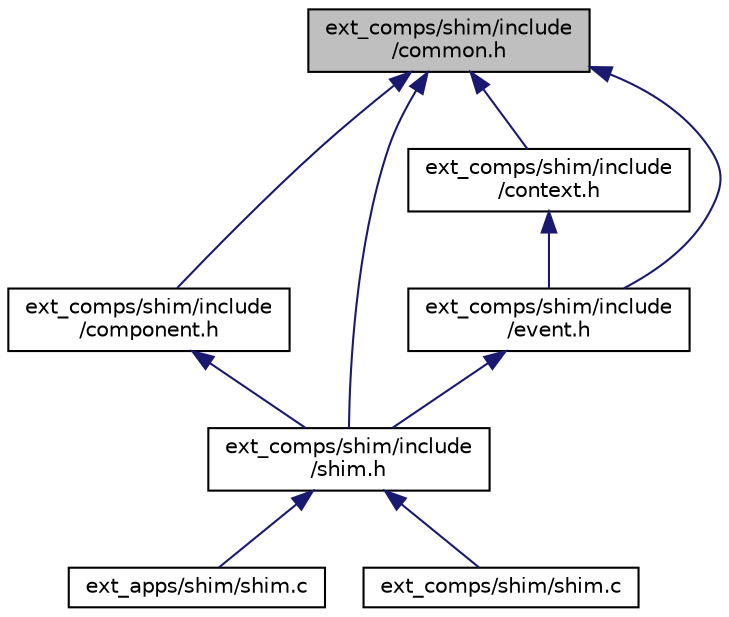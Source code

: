 digraph "ext_comps/shim/include/common.h"
{
  edge [fontname="Helvetica",fontsize="10",labelfontname="Helvetica",labelfontsize="10"];
  node [fontname="Helvetica",fontsize="10",shape=record];
  Node21 [label="ext_comps/shim/include\l/common.h",height=0.2,width=0.4,color="black", fillcolor="grey75", style="filled", fontcolor="black"];
  Node21 -> Node22 [dir="back",color="midnightblue",fontsize="10",style="solid",fontname="Helvetica"];
  Node22 [label="ext_comps/shim/include\l/component.h",height=0.2,width=0.4,color="black", fillcolor="white", style="filled",URL="$ext__comps_2shim_2include_2component_8h.html"];
  Node22 -> Node23 [dir="back",color="midnightblue",fontsize="10",style="solid",fontname="Helvetica"];
  Node23 [label="ext_comps/shim/include\l/shim.h",height=0.2,width=0.4,color="black", fillcolor="white", style="filled",URL="$ext__comps_2shim_2include_2shim_8h.html"];
  Node23 -> Node24 [dir="back",color="midnightblue",fontsize="10",style="solid",fontname="Helvetica"];
  Node24 [label="ext_apps/shim/shim.c",height=0.2,width=0.4,color="black", fillcolor="white", style="filled",URL="$ext__apps_2shim_2shim_8c.html"];
  Node23 -> Node25 [dir="back",color="midnightblue",fontsize="10",style="solid",fontname="Helvetica"];
  Node25 [label="ext_comps/shim/shim.c",height=0.2,width=0.4,color="black", fillcolor="white", style="filled",URL="$ext__comps_2shim_2shim_8c.html"];
  Node21 -> Node26 [dir="back",color="midnightblue",fontsize="10",style="solid",fontname="Helvetica"];
  Node26 [label="ext_comps/shim/include\l/context.h",height=0.2,width=0.4,color="black", fillcolor="white", style="filled",URL="$ext__comps_2shim_2include_2context_8h.html"];
  Node26 -> Node27 [dir="back",color="midnightblue",fontsize="10",style="solid",fontname="Helvetica"];
  Node27 [label="ext_comps/shim/include\l/event.h",height=0.2,width=0.4,color="black", fillcolor="white", style="filled",URL="$ext__comps_2shim_2include_2event_8h.html"];
  Node27 -> Node23 [dir="back",color="midnightblue",fontsize="10",style="solid",fontname="Helvetica"];
  Node21 -> Node27 [dir="back",color="midnightblue",fontsize="10",style="solid",fontname="Helvetica"];
  Node21 -> Node23 [dir="back",color="midnightblue",fontsize="10",style="solid",fontname="Helvetica"];
}
